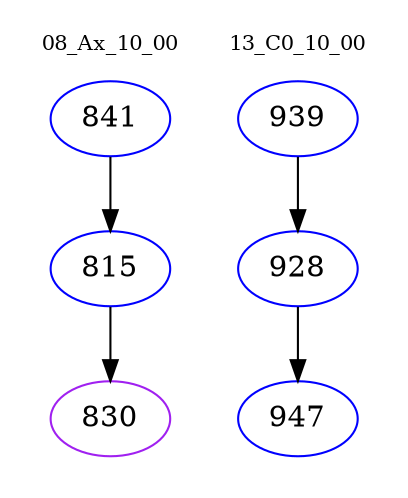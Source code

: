 digraph{
subgraph cluster_0 {
color = white
label = "08_Ax_10_00";
fontsize=10;
T0_841 [label="841", color="blue"]
T0_841 -> T0_815 [color="black"]
T0_815 [label="815", color="blue"]
T0_815 -> T0_830 [color="black"]
T0_830 [label="830", color="purple"]
}
subgraph cluster_1 {
color = white
label = "13_C0_10_00";
fontsize=10;
T1_939 [label="939", color="blue"]
T1_939 -> T1_928 [color="black"]
T1_928 [label="928", color="blue"]
T1_928 -> T1_947 [color="black"]
T1_947 [label="947", color="blue"]
}
}
